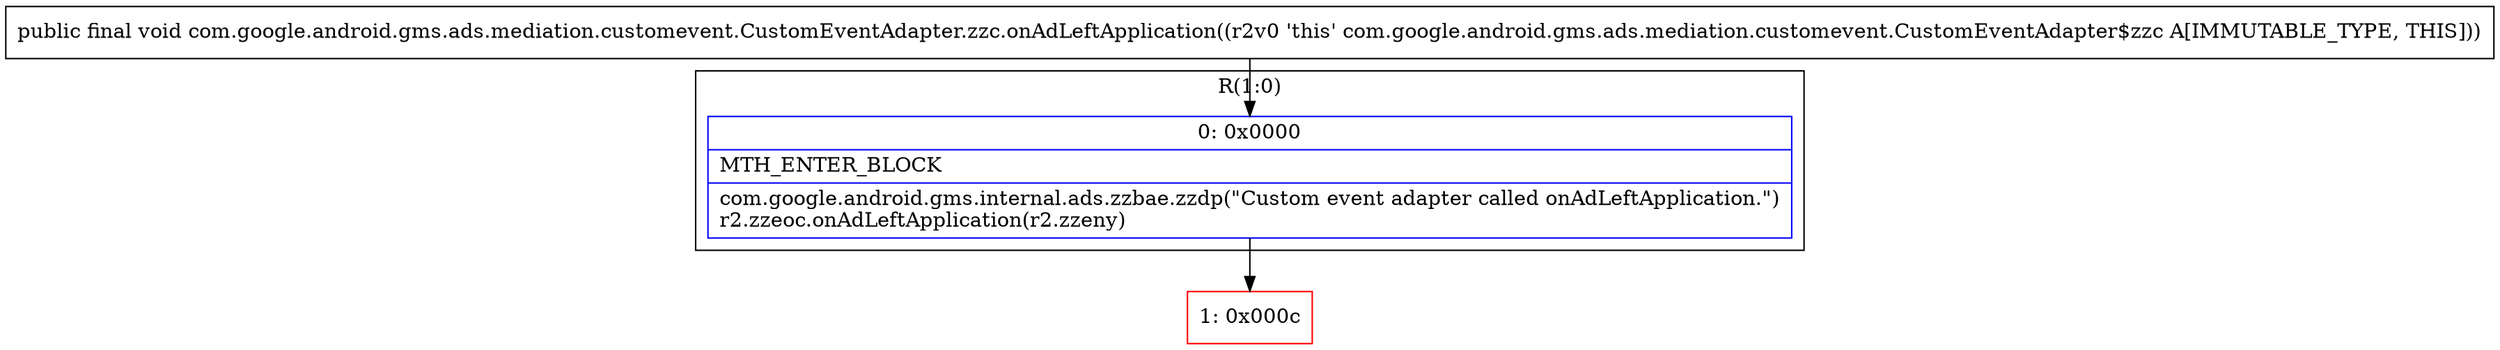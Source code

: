 digraph "CFG forcom.google.android.gms.ads.mediation.customevent.CustomEventAdapter.zzc.onAdLeftApplication()V" {
subgraph cluster_Region_1784368622 {
label = "R(1:0)";
node [shape=record,color=blue];
Node_0 [shape=record,label="{0\:\ 0x0000|MTH_ENTER_BLOCK\l|com.google.android.gms.internal.ads.zzbae.zzdp(\"Custom event adapter called onAdLeftApplication.\")\lr2.zzeoc.onAdLeftApplication(r2.zzeny)\l}"];
}
Node_1 [shape=record,color=red,label="{1\:\ 0x000c}"];
MethodNode[shape=record,label="{public final void com.google.android.gms.ads.mediation.customevent.CustomEventAdapter.zzc.onAdLeftApplication((r2v0 'this' com.google.android.gms.ads.mediation.customevent.CustomEventAdapter$zzc A[IMMUTABLE_TYPE, THIS])) }"];
MethodNode -> Node_0;
Node_0 -> Node_1;
}

